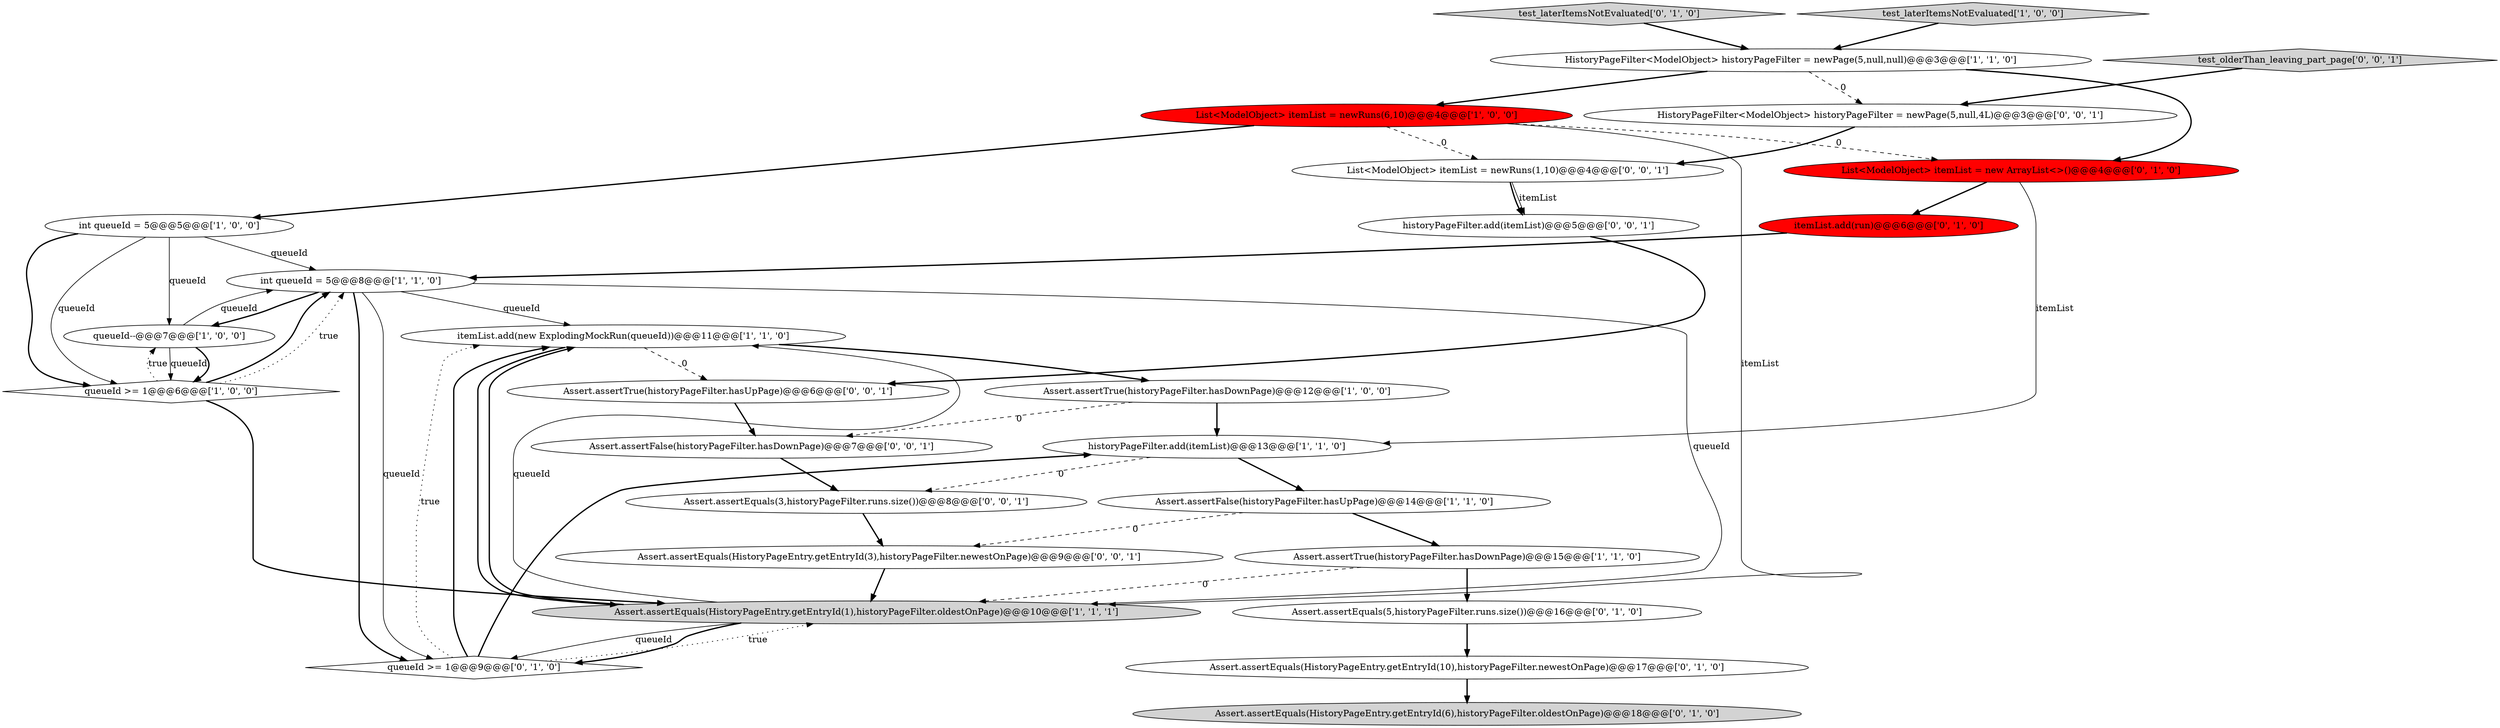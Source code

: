 digraph {
15 [style = filled, label = "itemList.add(run)@@@6@@@['0', '1', '0']", fillcolor = red, shape = ellipse image = "AAA1AAABBB2BBB"];
19 [style = filled, label = "test_laterItemsNotEvaluated['0', '1', '0']", fillcolor = lightgray, shape = diamond image = "AAA0AAABBB2BBB"];
1 [style = filled, label = "Assert.assertTrue(historyPageFilter.hasDownPage)@@@12@@@['1', '0', '0']", fillcolor = white, shape = ellipse image = "AAA0AAABBB1BBB"];
6 [style = filled, label = "test_laterItemsNotEvaluated['1', '0', '0']", fillcolor = lightgray, shape = diamond image = "AAA0AAABBB1BBB"];
11 [style = filled, label = "int queueId = 5@@@5@@@['1', '0', '0']", fillcolor = white, shape = ellipse image = "AAA0AAABBB1BBB"];
5 [style = filled, label = "Assert.assertFalse(historyPageFilter.hasUpPage)@@@14@@@['1', '1', '0']", fillcolor = white, shape = ellipse image = "AAA0AAABBB1BBB"];
25 [style = filled, label = "Assert.assertEquals(HistoryPageEntry.getEntryId(3),historyPageFilter.newestOnPage)@@@9@@@['0', '0', '1']", fillcolor = white, shape = ellipse image = "AAA0AAABBB3BBB"];
7 [style = filled, label = "HistoryPageFilter<ModelObject> historyPageFilter = newPage(5,null,null)@@@3@@@['1', '1', '0']", fillcolor = white, shape = ellipse image = "AAA0AAABBB1BBB"];
8 [style = filled, label = "itemList.add(new ExplodingMockRun(queueId))@@@11@@@['1', '1', '0']", fillcolor = white, shape = ellipse image = "AAA0AAABBB1BBB"];
17 [style = filled, label = "Assert.assertEquals(HistoryPageEntry.getEntryId(6),historyPageFilter.oldestOnPage)@@@18@@@['0', '1', '0']", fillcolor = lightgray, shape = ellipse image = "AAA0AAABBB2BBB"];
14 [style = filled, label = "Assert.assertEquals(HistoryPageEntry.getEntryId(10),historyPageFilter.newestOnPage)@@@17@@@['0', '1', '0']", fillcolor = white, shape = ellipse image = "AAA0AAABBB2BBB"];
20 [style = filled, label = "List<ModelObject> itemList = newRuns(1,10)@@@4@@@['0', '0', '1']", fillcolor = white, shape = ellipse image = "AAA0AAABBB3BBB"];
0 [style = filled, label = "Assert.assertEquals(HistoryPageEntry.getEntryId(1),historyPageFilter.oldestOnPage)@@@10@@@['1', '1', '1']", fillcolor = lightgray, shape = ellipse image = "AAA0AAABBB1BBB"];
12 [style = filled, label = "List<ModelObject> itemList = newRuns(6,10)@@@4@@@['1', '0', '0']", fillcolor = red, shape = ellipse image = "AAA1AAABBB1BBB"];
24 [style = filled, label = "HistoryPageFilter<ModelObject> historyPageFilter = newPage(5,null,4L)@@@3@@@['0', '0', '1']", fillcolor = white, shape = ellipse image = "AAA0AAABBB3BBB"];
2 [style = filled, label = "historyPageFilter.add(itemList)@@@13@@@['1', '1', '0']", fillcolor = white, shape = ellipse image = "AAA0AAABBB1BBB"];
16 [style = filled, label = "Assert.assertEquals(5,historyPageFilter.runs.size())@@@16@@@['0', '1', '0']", fillcolor = white, shape = ellipse image = "AAA0AAABBB2BBB"];
13 [style = filled, label = "List<ModelObject> itemList = new ArrayList<>()@@@4@@@['0', '1', '0']", fillcolor = red, shape = ellipse image = "AAA1AAABBB2BBB"];
27 [style = filled, label = "Assert.assertEquals(3,historyPageFilter.runs.size())@@@8@@@['0', '0', '1']", fillcolor = white, shape = ellipse image = "AAA0AAABBB3BBB"];
22 [style = filled, label = "Assert.assertFalse(historyPageFilter.hasDownPage)@@@7@@@['0', '0', '1']", fillcolor = white, shape = ellipse image = "AAA0AAABBB3BBB"];
9 [style = filled, label = "Assert.assertTrue(historyPageFilter.hasDownPage)@@@15@@@['1', '1', '0']", fillcolor = white, shape = ellipse image = "AAA0AAABBB1BBB"];
26 [style = filled, label = "Assert.assertTrue(historyPageFilter.hasUpPage)@@@6@@@['0', '0', '1']", fillcolor = white, shape = ellipse image = "AAA0AAABBB3BBB"];
18 [style = filled, label = "queueId >= 1@@@9@@@['0', '1', '0']", fillcolor = white, shape = diamond image = "AAA0AAABBB2BBB"];
3 [style = filled, label = "queueId--@@@7@@@['1', '0', '0']", fillcolor = white, shape = ellipse image = "AAA0AAABBB1BBB"];
23 [style = filled, label = "test_olderThan_leaving_part_page['0', '0', '1']", fillcolor = lightgray, shape = diamond image = "AAA0AAABBB3BBB"];
4 [style = filled, label = "int queueId = 5@@@8@@@['1', '1', '0']", fillcolor = white, shape = ellipse image = "AAA0AAABBB1BBB"];
21 [style = filled, label = "historyPageFilter.add(itemList)@@@5@@@['0', '0', '1']", fillcolor = white, shape = ellipse image = "AAA0AAABBB3BBB"];
10 [style = filled, label = "queueId >= 1@@@6@@@['1', '0', '0']", fillcolor = white, shape = diamond image = "AAA0AAABBB1BBB"];
7->13 [style = bold, label=""];
25->0 [style = bold, label=""];
3->10 [style = solid, label="queueId"];
3->4 [style = solid, label="queueId"];
4->3 [style = bold, label=""];
12->20 [style = dashed, label="0"];
5->9 [style = bold, label=""];
7->12 [style = bold, label=""];
0->18 [style = solid, label="queueId"];
4->0 [style = solid, label="queueId"];
12->11 [style = bold, label=""];
2->27 [style = dashed, label="0"];
10->3 [style = dotted, label="true"];
4->8 [style = solid, label="queueId"];
14->17 [style = bold, label=""];
4->18 [style = bold, label=""];
18->8 [style = dotted, label="true"];
5->25 [style = dashed, label="0"];
18->2 [style = bold, label=""];
13->2 [style = solid, label="itemList"];
12->0 [style = solid, label="itemList"];
9->16 [style = bold, label=""];
4->18 [style = solid, label="queueId"];
26->22 [style = bold, label=""];
1->22 [style = dashed, label="0"];
24->20 [style = bold, label=""];
8->0 [style = bold, label=""];
20->21 [style = bold, label=""];
8->1 [style = bold, label=""];
3->10 [style = bold, label=""];
21->26 [style = bold, label=""];
23->24 [style = bold, label=""];
22->27 [style = bold, label=""];
7->24 [style = dashed, label="0"];
11->10 [style = bold, label=""];
0->8 [style = solid, label="queueId"];
11->3 [style = solid, label="queueId"];
10->0 [style = bold, label=""];
9->0 [style = dashed, label="0"];
15->4 [style = bold, label=""];
0->8 [style = bold, label=""];
10->4 [style = bold, label=""];
11->10 [style = solid, label="queueId"];
18->0 [style = dotted, label="true"];
16->14 [style = bold, label=""];
0->18 [style = bold, label=""];
20->21 [style = solid, label="itemList"];
11->4 [style = solid, label="queueId"];
1->2 [style = bold, label=""];
18->8 [style = bold, label=""];
13->15 [style = bold, label=""];
12->13 [style = dashed, label="0"];
10->4 [style = dotted, label="true"];
6->7 [style = bold, label=""];
19->7 [style = bold, label=""];
27->25 [style = bold, label=""];
2->5 [style = bold, label=""];
8->26 [style = dashed, label="0"];
}

